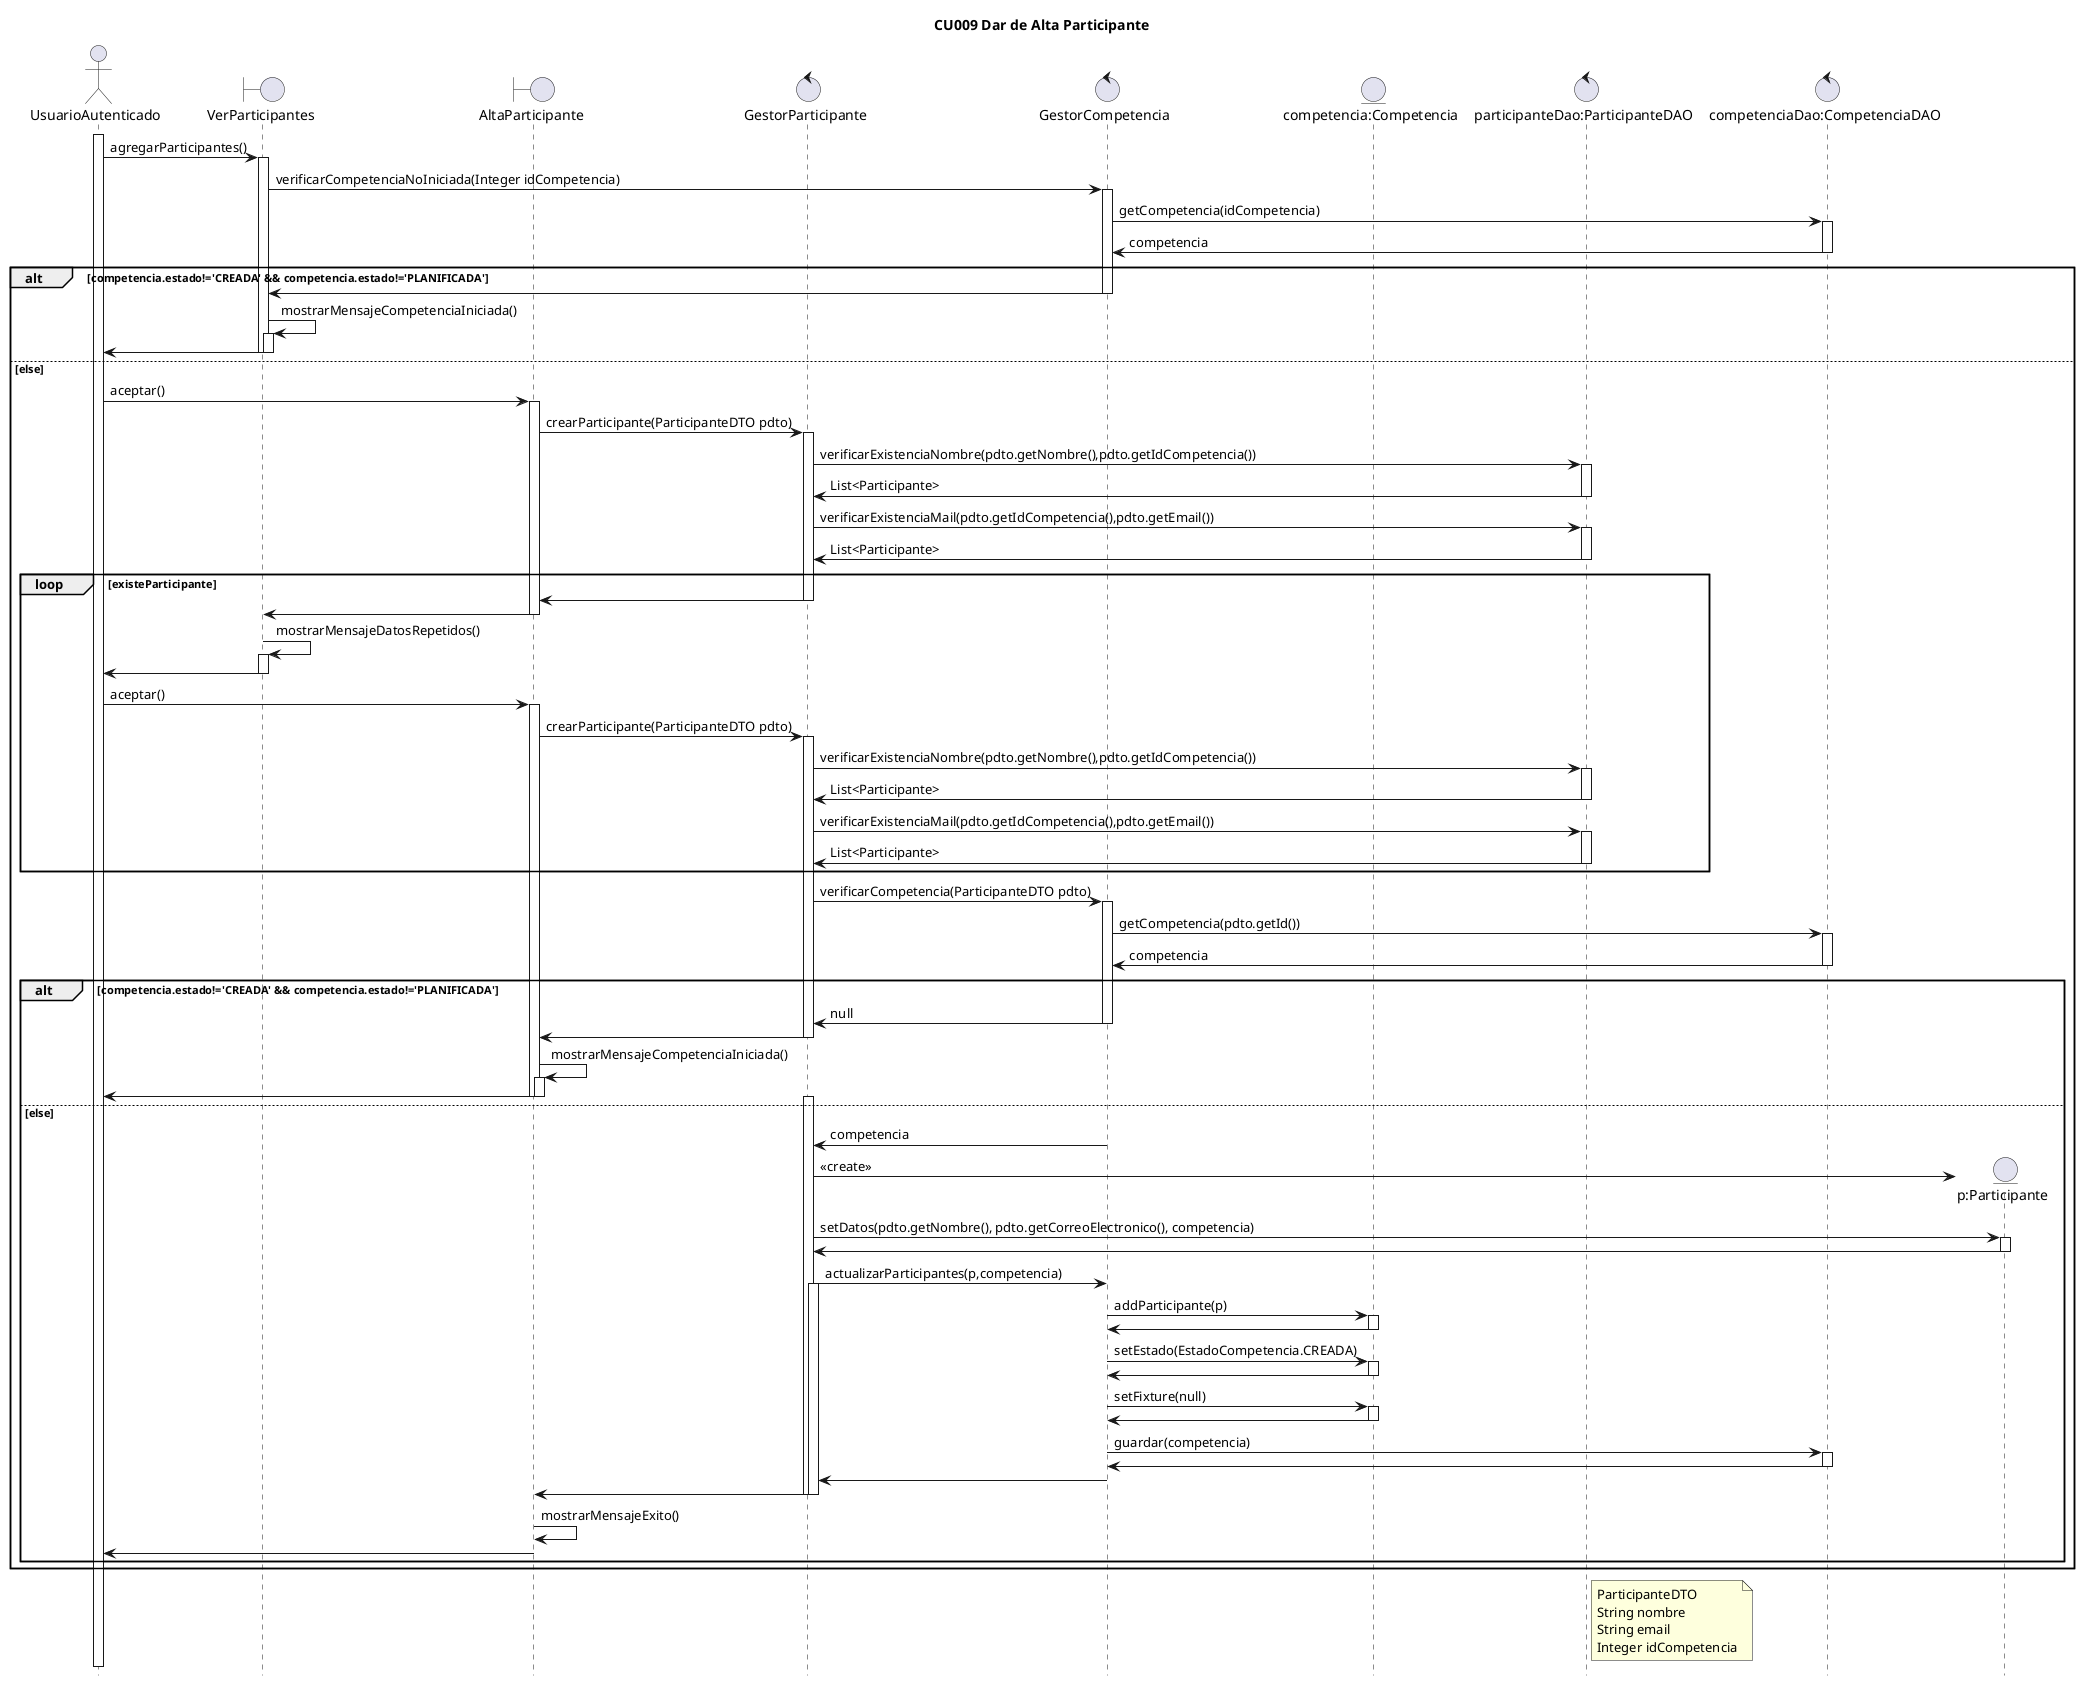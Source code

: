 




@startuml

actor UsuarioAutenticado
title CU009 Dar de Alta Participante
boundary VerParticipantes
boundary AltaParticipante
control GestorParticipante
control GestorCompetencia
entity "competencia:Competencia" as CC
control "participanteDao:ParticipanteDAO" as PD
control "competenciaDao:CompetenciaDAO" as CD

activate UsuarioAutenticado
UsuarioAutenticado -> VerParticipantes: agregarParticipantes()

activate VerParticipantes
VerParticipantes -> GestorCompetencia: verificarCompetenciaNoIniciada(Integer idCompetencia)
activate GestorCompetencia
GestorCompetencia -> CD: getCompetencia(idCompetencia)
activate CD
CD -> GestorCompetencia: competencia
deactivate CD




alt competencia.estado!='CREADA' && competencia.estado!='PLANIFICADA'
    GestorCompetencia -> VerParticipantes
    deactivate GestorCompetencia
VerParticipantes -> VerParticipantes: mostrarMensajeCompetenciaIniciada()
    activate VerParticipantes
    VerParticipantes -> UsuarioAutenticado
    deactivate VerParticipantes
    deactivate VerParticipantes
    
else else

UsuarioAutenticado -> AltaParticipante: aceptar()

activate AltaParticipante
AltaParticipante -> GestorParticipante: crearParticipante(ParticipanteDTO pdto)
activate GestorParticipante


GestorParticipante -> PD: verificarExistenciaNombre(pdto.getNombre(),pdto.getIdCompetencia())
activate PD
PD -> GestorParticipante: List<Participante>
deactivate PD
GestorParticipante -> PD: verificarExistenciaMail(pdto.getIdCompetencia(),pdto.getEmail())
activate PD
PD -> GestorParticipante: List<Participante>
deactivate PD
loop existeParticipante
GestorParticipante -> AltaParticipante
 deactivate GestorParticipante
AltaParticipante -> VerParticipantes
    deactivate AltaParticipante
VerParticipantes -> VerParticipantes: mostrarMensajeDatosRepetidos()
    activate VerParticipantes
    VerParticipantes -> UsuarioAutenticado
    deactivate VerParticipantes
    UsuarioAutenticado -> AltaParticipante: aceptar()
    activate AltaParticipante
AltaParticipante -> GestorParticipante: crearParticipante(ParticipanteDTO pdto)
activate GestorParticipante
    GestorParticipante -> PD: verificarExistenciaNombre(pdto.getNombre(),pdto.getIdCompetencia())
activate PD
PD -> GestorParticipante: List<Participante>
deactivate PD
GestorParticipante -> PD: verificarExistenciaMail(pdto.getIdCompetencia(),pdto.getEmail())
activate PD
PD -> GestorParticipante: List<Participante>
deactivate PD

end


GestorParticipante -> GestorCompetencia: verificarCompetencia(ParticipanteDTO pdto)
activate GestorCompetencia
GestorCompetencia -> CD: getCompetencia(pdto.getId())
activate CD
CD -> GestorCompetencia: competencia
deactivate CD




alt competencia.estado!='CREADA' && competencia.estado!='PLANIFICADA'
    GestorCompetencia -> GestorParticipante: null
    deactivate GestorCompetencia
GestorParticipante -> AltaParticipante
deactivate GestorParticipante
AltaParticipante-> AltaParticipante: mostrarMensajeCompetenciaIniciada()
    activate AltaParticipante
    AltaParticipante-> UsuarioAutenticado
    deactivate AltaParticipante
    deactivate AltaParticipante
    
else else
activate GestorParticipante
GestorCompetencia -> GestorParticipante: competencia
deactivate GestorCompetencia
create entity "p:Participante" as PP

GestorParticipante -> PP: <<create>>
GestorParticipante -> PP: setDatos(pdto.getNombre(), pdto.getCorreoElectronico(), competencia)

activate PP
PP -> GestorParticipante
deactivate PP
GestorParticipante -> GestorCompetencia: actualizarParticipantes(p,competencia)  
activate GestorParticipante
GestorCompetencia -> CC: addParticipante(p)
activate CC  
CC -> GestorCompetencia
deactivate CC
GestorCompetencia -> CC: setEstado(EstadoCompetencia.CREADA)
activate CC  
CC -> GestorCompetencia
deactivate CC
GestorCompetencia -> CC: setFixture(null)
activate CC  
CC -> GestorCompetencia
deactivate CC
GestorCompetencia -> CD: guardar(competencia)
activate CD
CD -> GestorCompetencia
deactivate CD
GestorCompetencia -> GestorParticipante
deactivate GestorCompetencia
GestorParticipante -> AltaParticipante
deactivate GestorParticipante
deactivate GestorParticipante
deactivate GestorParticipante

AltaParticipante -> AltaParticipante: mostrarMensajeExito()

AltaParticipante -> UsuarioAutenticado  
deactivate AltaParticipante  
end
end
note right of PD
ParticipanteDTO
String nombre
String email
Integer idCompetencia
end note

hide footbox

@enduml
